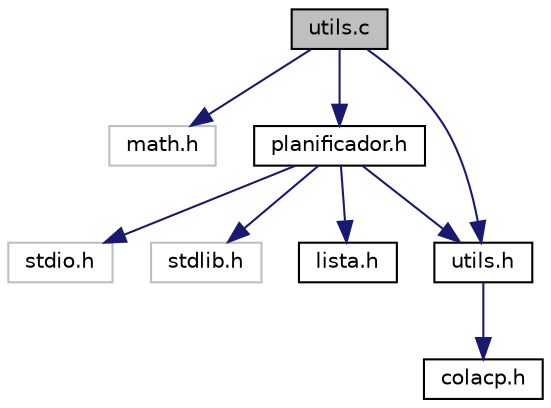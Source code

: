 digraph "utils.c"
{
  edge [fontname="Helvetica",fontsize="10",labelfontname="Helvetica",labelfontsize="10"];
  node [fontname="Helvetica",fontsize="10",shape=record];
  Node1 [label="utils.c",height=0.2,width=0.4,color="black", fillcolor="grey75", style="filled", fontcolor="black"];
  Node1 -> Node2 [color="midnightblue",fontsize="10",style="solid",fontname="Helvetica"];
  Node2 [label="math.h",height=0.2,width=0.4,color="grey75", fillcolor="white", style="filled"];
  Node1 -> Node3 [color="midnightblue",fontsize="10",style="solid",fontname="Helvetica"];
  Node3 [label="planificador.h",height=0.2,width=0.4,color="black", fillcolor="white", style="filled",URL="$planificador_8h.html"];
  Node3 -> Node4 [color="midnightblue",fontsize="10",style="solid",fontname="Helvetica"];
  Node4 [label="stdio.h",height=0.2,width=0.4,color="grey75", fillcolor="white", style="filled"];
  Node3 -> Node5 [color="midnightblue",fontsize="10",style="solid",fontname="Helvetica"];
  Node5 [label="stdlib.h",height=0.2,width=0.4,color="grey75", fillcolor="white", style="filled"];
  Node3 -> Node6 [color="midnightblue",fontsize="10",style="solid",fontname="Helvetica"];
  Node6 [label="lista.h",height=0.2,width=0.4,color="black", fillcolor="white", style="filled",URL="$lista_8h.html"];
  Node3 -> Node7 [color="midnightblue",fontsize="10",style="solid",fontname="Helvetica"];
  Node7 [label="utils.h",height=0.2,width=0.4,color="black", fillcolor="white", style="filled",URL="$utils_8h.html"];
  Node7 -> Node8 [color="midnightblue",fontsize="10",style="solid",fontname="Helvetica"];
  Node8 [label="colacp.h",height=0.2,width=0.4,color="black", fillcolor="white", style="filled",URL="$colacp_8h.html"];
  Node1 -> Node7 [color="midnightblue",fontsize="10",style="solid",fontname="Helvetica"];
}
